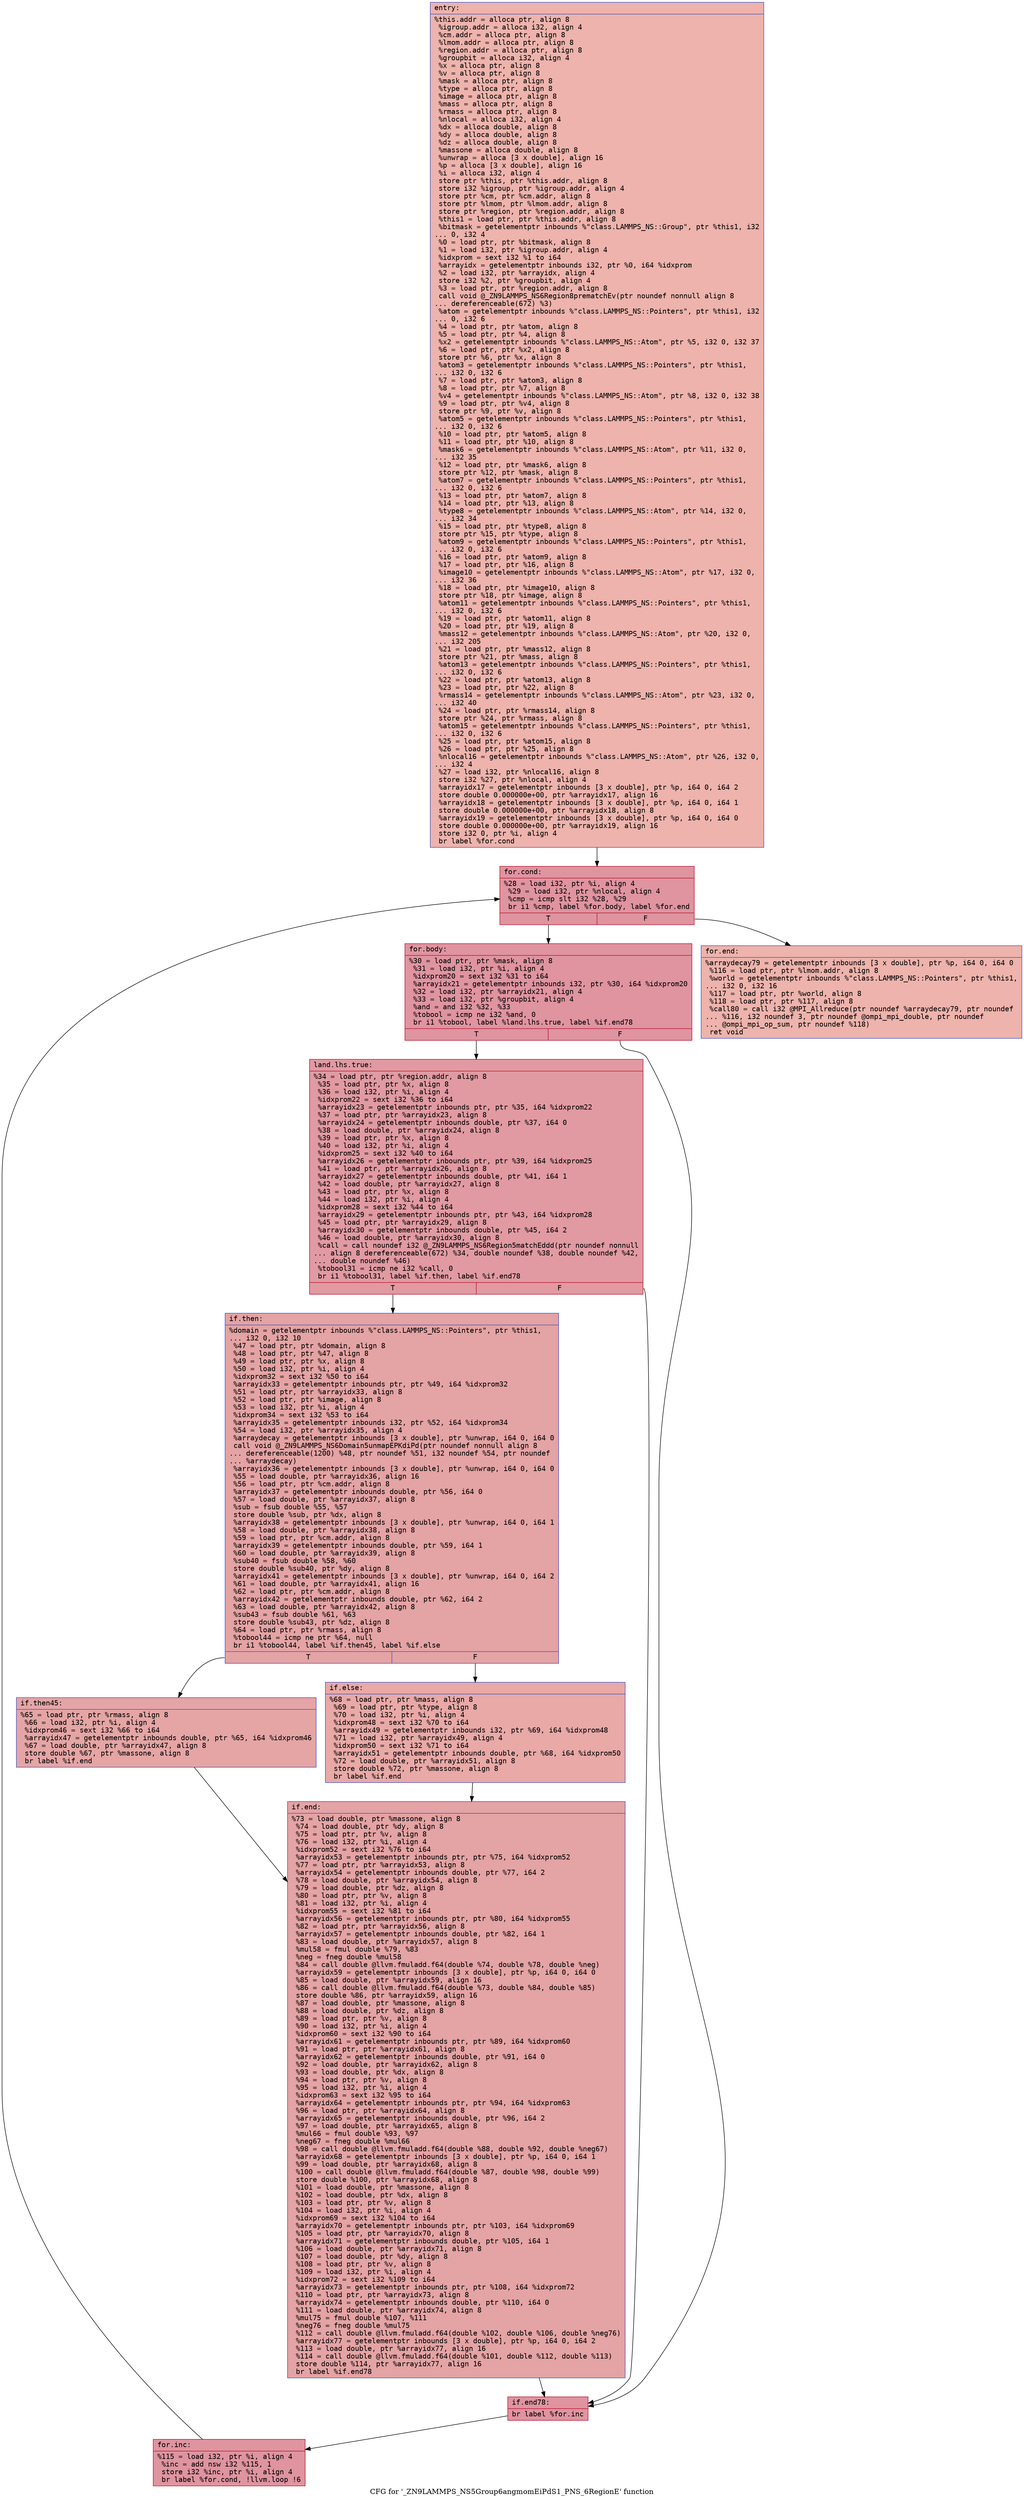 digraph "CFG for '_ZN9LAMMPS_NS5Group6angmomEiPdS1_PNS_6RegionE' function" {
	label="CFG for '_ZN9LAMMPS_NS5Group6angmomEiPdS1_PNS_6RegionE' function";

	Node0x55ba304720c0 [shape=record,color="#3d50c3ff", style=filled, fillcolor="#d6524470" fontname="Courier",label="{entry:\l|  %this.addr = alloca ptr, align 8\l  %igroup.addr = alloca i32, align 4\l  %cm.addr = alloca ptr, align 8\l  %lmom.addr = alloca ptr, align 8\l  %region.addr = alloca ptr, align 8\l  %groupbit = alloca i32, align 4\l  %x = alloca ptr, align 8\l  %v = alloca ptr, align 8\l  %mask = alloca ptr, align 8\l  %type = alloca ptr, align 8\l  %image = alloca ptr, align 8\l  %mass = alloca ptr, align 8\l  %rmass = alloca ptr, align 8\l  %nlocal = alloca i32, align 4\l  %dx = alloca double, align 8\l  %dy = alloca double, align 8\l  %dz = alloca double, align 8\l  %massone = alloca double, align 8\l  %unwrap = alloca [3 x double], align 16\l  %p = alloca [3 x double], align 16\l  %i = alloca i32, align 4\l  store ptr %this, ptr %this.addr, align 8\l  store i32 %igroup, ptr %igroup.addr, align 4\l  store ptr %cm, ptr %cm.addr, align 8\l  store ptr %lmom, ptr %lmom.addr, align 8\l  store ptr %region, ptr %region.addr, align 8\l  %this1 = load ptr, ptr %this.addr, align 8\l  %bitmask = getelementptr inbounds %\"class.LAMMPS_NS::Group\", ptr %this1, i32\l... 0, i32 4\l  %0 = load ptr, ptr %bitmask, align 8\l  %1 = load i32, ptr %igroup.addr, align 4\l  %idxprom = sext i32 %1 to i64\l  %arrayidx = getelementptr inbounds i32, ptr %0, i64 %idxprom\l  %2 = load i32, ptr %arrayidx, align 4\l  store i32 %2, ptr %groupbit, align 4\l  %3 = load ptr, ptr %region.addr, align 8\l  call void @_ZN9LAMMPS_NS6Region8prematchEv(ptr noundef nonnull align 8\l... dereferenceable(672) %3)\l  %atom = getelementptr inbounds %\"class.LAMMPS_NS::Pointers\", ptr %this1, i32\l... 0, i32 6\l  %4 = load ptr, ptr %atom, align 8\l  %5 = load ptr, ptr %4, align 8\l  %x2 = getelementptr inbounds %\"class.LAMMPS_NS::Atom\", ptr %5, i32 0, i32 37\l  %6 = load ptr, ptr %x2, align 8\l  store ptr %6, ptr %x, align 8\l  %atom3 = getelementptr inbounds %\"class.LAMMPS_NS::Pointers\", ptr %this1,\l... i32 0, i32 6\l  %7 = load ptr, ptr %atom3, align 8\l  %8 = load ptr, ptr %7, align 8\l  %v4 = getelementptr inbounds %\"class.LAMMPS_NS::Atom\", ptr %8, i32 0, i32 38\l  %9 = load ptr, ptr %v4, align 8\l  store ptr %9, ptr %v, align 8\l  %atom5 = getelementptr inbounds %\"class.LAMMPS_NS::Pointers\", ptr %this1,\l... i32 0, i32 6\l  %10 = load ptr, ptr %atom5, align 8\l  %11 = load ptr, ptr %10, align 8\l  %mask6 = getelementptr inbounds %\"class.LAMMPS_NS::Atom\", ptr %11, i32 0,\l... i32 35\l  %12 = load ptr, ptr %mask6, align 8\l  store ptr %12, ptr %mask, align 8\l  %atom7 = getelementptr inbounds %\"class.LAMMPS_NS::Pointers\", ptr %this1,\l... i32 0, i32 6\l  %13 = load ptr, ptr %atom7, align 8\l  %14 = load ptr, ptr %13, align 8\l  %type8 = getelementptr inbounds %\"class.LAMMPS_NS::Atom\", ptr %14, i32 0,\l... i32 34\l  %15 = load ptr, ptr %type8, align 8\l  store ptr %15, ptr %type, align 8\l  %atom9 = getelementptr inbounds %\"class.LAMMPS_NS::Pointers\", ptr %this1,\l... i32 0, i32 6\l  %16 = load ptr, ptr %atom9, align 8\l  %17 = load ptr, ptr %16, align 8\l  %image10 = getelementptr inbounds %\"class.LAMMPS_NS::Atom\", ptr %17, i32 0,\l... i32 36\l  %18 = load ptr, ptr %image10, align 8\l  store ptr %18, ptr %image, align 8\l  %atom11 = getelementptr inbounds %\"class.LAMMPS_NS::Pointers\", ptr %this1,\l... i32 0, i32 6\l  %19 = load ptr, ptr %atom11, align 8\l  %20 = load ptr, ptr %19, align 8\l  %mass12 = getelementptr inbounds %\"class.LAMMPS_NS::Atom\", ptr %20, i32 0,\l... i32 205\l  %21 = load ptr, ptr %mass12, align 8\l  store ptr %21, ptr %mass, align 8\l  %atom13 = getelementptr inbounds %\"class.LAMMPS_NS::Pointers\", ptr %this1,\l... i32 0, i32 6\l  %22 = load ptr, ptr %atom13, align 8\l  %23 = load ptr, ptr %22, align 8\l  %rmass14 = getelementptr inbounds %\"class.LAMMPS_NS::Atom\", ptr %23, i32 0,\l... i32 40\l  %24 = load ptr, ptr %rmass14, align 8\l  store ptr %24, ptr %rmass, align 8\l  %atom15 = getelementptr inbounds %\"class.LAMMPS_NS::Pointers\", ptr %this1,\l... i32 0, i32 6\l  %25 = load ptr, ptr %atom15, align 8\l  %26 = load ptr, ptr %25, align 8\l  %nlocal16 = getelementptr inbounds %\"class.LAMMPS_NS::Atom\", ptr %26, i32 0,\l... i32 4\l  %27 = load i32, ptr %nlocal16, align 8\l  store i32 %27, ptr %nlocal, align 4\l  %arrayidx17 = getelementptr inbounds [3 x double], ptr %p, i64 0, i64 2\l  store double 0.000000e+00, ptr %arrayidx17, align 16\l  %arrayidx18 = getelementptr inbounds [3 x double], ptr %p, i64 0, i64 1\l  store double 0.000000e+00, ptr %arrayidx18, align 8\l  %arrayidx19 = getelementptr inbounds [3 x double], ptr %p, i64 0, i64 0\l  store double 0.000000e+00, ptr %arrayidx19, align 16\l  store i32 0, ptr %i, align 4\l  br label %for.cond\l}"];
	Node0x55ba304720c0 -> Node0x55ba30474000[tooltip="entry -> for.cond\nProbability 100.00%" ];
	Node0x55ba30474000 [shape=record,color="#b70d28ff", style=filled, fillcolor="#b70d2870" fontname="Courier",label="{for.cond:\l|  %28 = load i32, ptr %i, align 4\l  %29 = load i32, ptr %nlocal, align 4\l  %cmp = icmp slt i32 %28, %29\l  br i1 %cmp, label %for.body, label %for.end\l|{<s0>T|<s1>F}}"];
	Node0x55ba30474000:s0 -> Node0x55ba30477380[tooltip="for.cond -> for.body\nProbability 96.88%" ];
	Node0x55ba30474000:s1 -> Node0x55ba30477400[tooltip="for.cond -> for.end\nProbability 3.12%" ];
	Node0x55ba30477380 [shape=record,color="#b70d28ff", style=filled, fillcolor="#b70d2870" fontname="Courier",label="{for.body:\l|  %30 = load ptr, ptr %mask, align 8\l  %31 = load i32, ptr %i, align 4\l  %idxprom20 = sext i32 %31 to i64\l  %arrayidx21 = getelementptr inbounds i32, ptr %30, i64 %idxprom20\l  %32 = load i32, ptr %arrayidx21, align 4\l  %33 = load i32, ptr %groupbit, align 4\l  %and = and i32 %32, %33\l  %tobool = icmp ne i32 %and, 0\l  br i1 %tobool, label %land.lhs.true, label %if.end78\l|{<s0>T|<s1>F}}"];
	Node0x55ba30477380:s0 -> Node0x55ba304779f0[tooltip="for.body -> land.lhs.true\nProbability 62.50%" ];
	Node0x55ba30477380:s1 -> Node0x55ba30477a70[tooltip="for.body -> if.end78\nProbability 37.50%" ];
	Node0x55ba304779f0 [shape=record,color="#b70d28ff", style=filled, fillcolor="#bb1b2c70" fontname="Courier",label="{land.lhs.true:\l|  %34 = load ptr, ptr %region.addr, align 8\l  %35 = load ptr, ptr %x, align 8\l  %36 = load i32, ptr %i, align 4\l  %idxprom22 = sext i32 %36 to i64\l  %arrayidx23 = getelementptr inbounds ptr, ptr %35, i64 %idxprom22\l  %37 = load ptr, ptr %arrayidx23, align 8\l  %arrayidx24 = getelementptr inbounds double, ptr %37, i64 0\l  %38 = load double, ptr %arrayidx24, align 8\l  %39 = load ptr, ptr %x, align 8\l  %40 = load i32, ptr %i, align 4\l  %idxprom25 = sext i32 %40 to i64\l  %arrayidx26 = getelementptr inbounds ptr, ptr %39, i64 %idxprom25\l  %41 = load ptr, ptr %arrayidx26, align 8\l  %arrayidx27 = getelementptr inbounds double, ptr %41, i64 1\l  %42 = load double, ptr %arrayidx27, align 8\l  %43 = load ptr, ptr %x, align 8\l  %44 = load i32, ptr %i, align 4\l  %idxprom28 = sext i32 %44 to i64\l  %arrayidx29 = getelementptr inbounds ptr, ptr %43, i64 %idxprom28\l  %45 = load ptr, ptr %arrayidx29, align 8\l  %arrayidx30 = getelementptr inbounds double, ptr %45, i64 2\l  %46 = load double, ptr %arrayidx30, align 8\l  %call = call noundef i32 @_ZN9LAMMPS_NS6Region5matchEddd(ptr noundef nonnull\l... align 8 dereferenceable(672) %34, double noundef %38, double noundef %42,\l... double noundef %46)\l  %tobool31 = icmp ne i32 %call, 0\l  br i1 %tobool31, label %if.then, label %if.end78\l|{<s0>T|<s1>F}}"];
	Node0x55ba304779f0:s0 -> Node0x55ba30478b60[tooltip="land.lhs.true -> if.then\nProbability 62.50%" ];
	Node0x55ba304779f0:s1 -> Node0x55ba30477a70[tooltip="land.lhs.true -> if.end78\nProbability 37.50%" ];
	Node0x55ba30478b60 [shape=record,color="#3d50c3ff", style=filled, fillcolor="#c32e3170" fontname="Courier",label="{if.then:\l|  %domain = getelementptr inbounds %\"class.LAMMPS_NS::Pointers\", ptr %this1,\l... i32 0, i32 10\l  %47 = load ptr, ptr %domain, align 8\l  %48 = load ptr, ptr %47, align 8\l  %49 = load ptr, ptr %x, align 8\l  %50 = load i32, ptr %i, align 4\l  %idxprom32 = sext i32 %50 to i64\l  %arrayidx33 = getelementptr inbounds ptr, ptr %49, i64 %idxprom32\l  %51 = load ptr, ptr %arrayidx33, align 8\l  %52 = load ptr, ptr %image, align 8\l  %53 = load i32, ptr %i, align 4\l  %idxprom34 = sext i32 %53 to i64\l  %arrayidx35 = getelementptr inbounds i32, ptr %52, i64 %idxprom34\l  %54 = load i32, ptr %arrayidx35, align 4\l  %arraydecay = getelementptr inbounds [3 x double], ptr %unwrap, i64 0, i64 0\l  call void @_ZN9LAMMPS_NS6Domain5unmapEPKdiPd(ptr noundef nonnull align 8\l... dereferenceable(1200) %48, ptr noundef %51, i32 noundef %54, ptr noundef\l... %arraydecay)\l  %arrayidx36 = getelementptr inbounds [3 x double], ptr %unwrap, i64 0, i64 0\l  %55 = load double, ptr %arrayidx36, align 16\l  %56 = load ptr, ptr %cm.addr, align 8\l  %arrayidx37 = getelementptr inbounds double, ptr %56, i64 0\l  %57 = load double, ptr %arrayidx37, align 8\l  %sub = fsub double %55, %57\l  store double %sub, ptr %dx, align 8\l  %arrayidx38 = getelementptr inbounds [3 x double], ptr %unwrap, i64 0, i64 1\l  %58 = load double, ptr %arrayidx38, align 8\l  %59 = load ptr, ptr %cm.addr, align 8\l  %arrayidx39 = getelementptr inbounds double, ptr %59, i64 1\l  %60 = load double, ptr %arrayidx39, align 8\l  %sub40 = fsub double %58, %60\l  store double %sub40, ptr %dy, align 8\l  %arrayidx41 = getelementptr inbounds [3 x double], ptr %unwrap, i64 0, i64 2\l  %61 = load double, ptr %arrayidx41, align 16\l  %62 = load ptr, ptr %cm.addr, align 8\l  %arrayidx42 = getelementptr inbounds double, ptr %62, i64 2\l  %63 = load double, ptr %arrayidx42, align 8\l  %sub43 = fsub double %61, %63\l  store double %sub43, ptr %dz, align 8\l  %64 = load ptr, ptr %rmass, align 8\l  %tobool44 = icmp ne ptr %64, null\l  br i1 %tobool44, label %if.then45, label %if.else\l|{<s0>T|<s1>F}}"];
	Node0x55ba30478b60:s0 -> Node0x55ba3047ad30[tooltip="if.then -> if.then45\nProbability 62.50%" ];
	Node0x55ba30478b60:s1 -> Node0x55ba3047adb0[tooltip="if.then -> if.else\nProbability 37.50%" ];
	Node0x55ba3047ad30 [shape=record,color="#3d50c3ff", style=filled, fillcolor="#c5333470" fontname="Courier",label="{if.then45:\l|  %65 = load ptr, ptr %rmass, align 8\l  %66 = load i32, ptr %i, align 4\l  %idxprom46 = sext i32 %66 to i64\l  %arrayidx47 = getelementptr inbounds double, ptr %65, i64 %idxprom46\l  %67 = load double, ptr %arrayidx47, align 8\l  store double %67, ptr %massone, align 8\l  br label %if.end\l}"];
	Node0x55ba3047ad30 -> Node0x55ba3047b260[tooltip="if.then45 -> if.end\nProbability 100.00%" ];
	Node0x55ba3047adb0 [shape=record,color="#3d50c3ff", style=filled, fillcolor="#ca3b3770" fontname="Courier",label="{if.else:\l|  %68 = load ptr, ptr %mass, align 8\l  %69 = load ptr, ptr %type, align 8\l  %70 = load i32, ptr %i, align 4\l  %idxprom48 = sext i32 %70 to i64\l  %arrayidx49 = getelementptr inbounds i32, ptr %69, i64 %idxprom48\l  %71 = load i32, ptr %arrayidx49, align 4\l  %idxprom50 = sext i32 %71 to i64\l  %arrayidx51 = getelementptr inbounds double, ptr %68, i64 %idxprom50\l  %72 = load double, ptr %arrayidx51, align 8\l  store double %72, ptr %massone, align 8\l  br label %if.end\l}"];
	Node0x55ba3047adb0 -> Node0x55ba3047b260[tooltip="if.else -> if.end\nProbability 100.00%" ];
	Node0x55ba3047b260 [shape=record,color="#3d50c3ff", style=filled, fillcolor="#c32e3170" fontname="Courier",label="{if.end:\l|  %73 = load double, ptr %massone, align 8\l  %74 = load double, ptr %dy, align 8\l  %75 = load ptr, ptr %v, align 8\l  %76 = load i32, ptr %i, align 4\l  %idxprom52 = sext i32 %76 to i64\l  %arrayidx53 = getelementptr inbounds ptr, ptr %75, i64 %idxprom52\l  %77 = load ptr, ptr %arrayidx53, align 8\l  %arrayidx54 = getelementptr inbounds double, ptr %77, i64 2\l  %78 = load double, ptr %arrayidx54, align 8\l  %79 = load double, ptr %dz, align 8\l  %80 = load ptr, ptr %v, align 8\l  %81 = load i32, ptr %i, align 4\l  %idxprom55 = sext i32 %81 to i64\l  %arrayidx56 = getelementptr inbounds ptr, ptr %80, i64 %idxprom55\l  %82 = load ptr, ptr %arrayidx56, align 8\l  %arrayidx57 = getelementptr inbounds double, ptr %82, i64 1\l  %83 = load double, ptr %arrayidx57, align 8\l  %mul58 = fmul double %79, %83\l  %neg = fneg double %mul58\l  %84 = call double @llvm.fmuladd.f64(double %74, double %78, double %neg)\l  %arrayidx59 = getelementptr inbounds [3 x double], ptr %p, i64 0, i64 0\l  %85 = load double, ptr %arrayidx59, align 16\l  %86 = call double @llvm.fmuladd.f64(double %73, double %84, double %85)\l  store double %86, ptr %arrayidx59, align 16\l  %87 = load double, ptr %massone, align 8\l  %88 = load double, ptr %dz, align 8\l  %89 = load ptr, ptr %v, align 8\l  %90 = load i32, ptr %i, align 4\l  %idxprom60 = sext i32 %90 to i64\l  %arrayidx61 = getelementptr inbounds ptr, ptr %89, i64 %idxprom60\l  %91 = load ptr, ptr %arrayidx61, align 8\l  %arrayidx62 = getelementptr inbounds double, ptr %91, i64 0\l  %92 = load double, ptr %arrayidx62, align 8\l  %93 = load double, ptr %dx, align 8\l  %94 = load ptr, ptr %v, align 8\l  %95 = load i32, ptr %i, align 4\l  %idxprom63 = sext i32 %95 to i64\l  %arrayidx64 = getelementptr inbounds ptr, ptr %94, i64 %idxprom63\l  %96 = load ptr, ptr %arrayidx64, align 8\l  %arrayidx65 = getelementptr inbounds double, ptr %96, i64 2\l  %97 = load double, ptr %arrayidx65, align 8\l  %mul66 = fmul double %93, %97\l  %neg67 = fneg double %mul66\l  %98 = call double @llvm.fmuladd.f64(double %88, double %92, double %neg67)\l  %arrayidx68 = getelementptr inbounds [3 x double], ptr %p, i64 0, i64 1\l  %99 = load double, ptr %arrayidx68, align 8\l  %100 = call double @llvm.fmuladd.f64(double %87, double %98, double %99)\l  store double %100, ptr %arrayidx68, align 8\l  %101 = load double, ptr %massone, align 8\l  %102 = load double, ptr %dx, align 8\l  %103 = load ptr, ptr %v, align 8\l  %104 = load i32, ptr %i, align 4\l  %idxprom69 = sext i32 %104 to i64\l  %arrayidx70 = getelementptr inbounds ptr, ptr %103, i64 %idxprom69\l  %105 = load ptr, ptr %arrayidx70, align 8\l  %arrayidx71 = getelementptr inbounds double, ptr %105, i64 1\l  %106 = load double, ptr %arrayidx71, align 8\l  %107 = load double, ptr %dy, align 8\l  %108 = load ptr, ptr %v, align 8\l  %109 = load i32, ptr %i, align 4\l  %idxprom72 = sext i32 %109 to i64\l  %arrayidx73 = getelementptr inbounds ptr, ptr %108, i64 %idxprom72\l  %110 = load ptr, ptr %arrayidx73, align 8\l  %arrayidx74 = getelementptr inbounds double, ptr %110, i64 0\l  %111 = load double, ptr %arrayidx74, align 8\l  %mul75 = fmul double %107, %111\l  %neg76 = fneg double %mul75\l  %112 = call double @llvm.fmuladd.f64(double %102, double %106, double %neg76)\l  %arrayidx77 = getelementptr inbounds [3 x double], ptr %p, i64 0, i64 2\l  %113 = load double, ptr %arrayidx77, align 16\l  %114 = call double @llvm.fmuladd.f64(double %101, double %112, double %113)\l  store double %114, ptr %arrayidx77, align 16\l  br label %if.end78\l}"];
	Node0x55ba3047b260 -> Node0x55ba30477a70[tooltip="if.end -> if.end78\nProbability 100.00%" ];
	Node0x55ba30477a70 [shape=record,color="#b70d28ff", style=filled, fillcolor="#b70d2870" fontname="Courier",label="{if.end78:\l|  br label %for.inc\l}"];
	Node0x55ba30477a70 -> Node0x55ba3047f700[tooltip="if.end78 -> for.inc\nProbability 100.00%" ];
	Node0x55ba3047f700 [shape=record,color="#b70d28ff", style=filled, fillcolor="#b70d2870" fontname="Courier",label="{for.inc:\l|  %115 = load i32, ptr %i, align 4\l  %inc = add nsw i32 %115, 1\l  store i32 %inc, ptr %i, align 4\l  br label %for.cond, !llvm.loop !6\l}"];
	Node0x55ba3047f700 -> Node0x55ba30474000[tooltip="for.inc -> for.cond\nProbability 100.00%" ];
	Node0x55ba30477400 [shape=record,color="#3d50c3ff", style=filled, fillcolor="#d6524470" fontname="Courier",label="{for.end:\l|  %arraydecay79 = getelementptr inbounds [3 x double], ptr %p, i64 0, i64 0\l  %116 = load ptr, ptr %lmom.addr, align 8\l  %world = getelementptr inbounds %\"class.LAMMPS_NS::Pointers\", ptr %this1,\l... i32 0, i32 16\l  %117 = load ptr, ptr %world, align 8\l  %118 = load ptr, ptr %117, align 8\l  %call80 = call i32 @MPI_Allreduce(ptr noundef %arraydecay79, ptr noundef\l... %116, i32 noundef 3, ptr noundef @ompi_mpi_double, ptr noundef\l... @ompi_mpi_op_sum, ptr noundef %118)\l  ret void\l}"];
}
